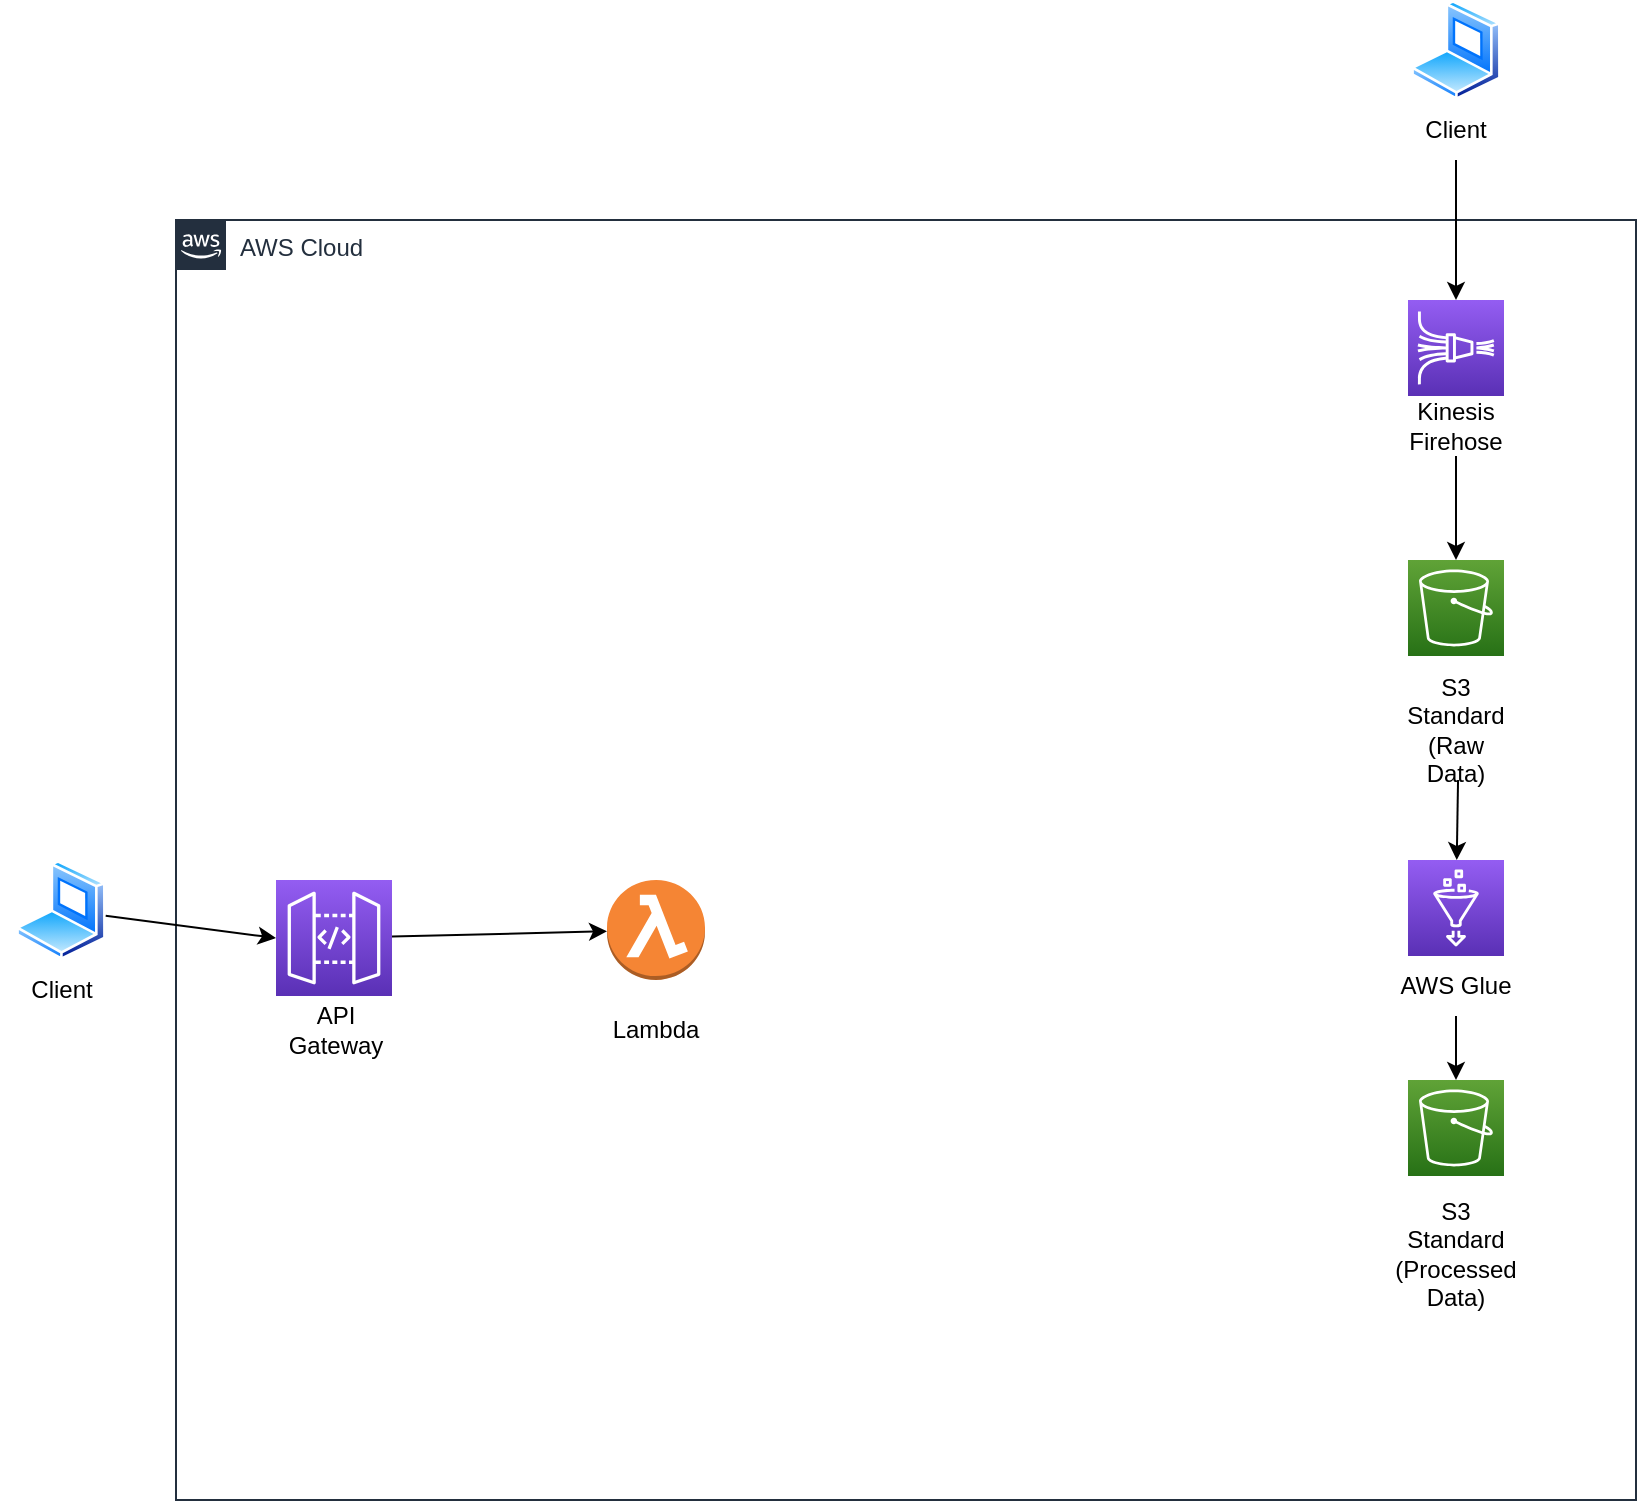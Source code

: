 <mxfile version="16.6.6" type="github">
  <diagram id="8NTqn93gWnW2YLTQEPx9" name="Page-1">
    <mxGraphModel dx="1422" dy="1862" grid="1" gridSize="10" guides="1" tooltips="1" connect="1" arrows="1" fold="1" page="1" pageScale="1" pageWidth="850" pageHeight="1100" math="0" shadow="0">
      <root>
        <mxCell id="0" />
        <mxCell id="1" parent="0" />
        <mxCell id="WtAKPwelO9aeJDnpv6He-3" value="AWS Cloud" style="points=[[0,0],[0.25,0],[0.5,0],[0.75,0],[1,0],[1,0.25],[1,0.5],[1,0.75],[1,1],[0.75,1],[0.5,1],[0.25,1],[0,1],[0,0.75],[0,0.5],[0,0.25]];outlineConnect=0;gradientColor=none;html=1;whiteSpace=wrap;fontSize=12;fontStyle=0;container=1;pointerEvents=0;collapsible=0;recursiveResize=0;shape=mxgraph.aws4.group;grIcon=mxgraph.aws4.group_aws_cloud_alt;strokeColor=#232F3E;fillColor=none;verticalAlign=top;align=left;spacingLeft=30;fontColor=#232F3E;dashed=0;" parent="1" vertex="1">
          <mxGeometry x="100" y="100" width="730" height="640" as="geometry" />
        </mxCell>
        <mxCell id="WtAKPwelO9aeJDnpv6He-11" value="" style="group" parent="WtAKPwelO9aeJDnpv6He-3" vertex="1" connectable="0">
          <mxGeometry x="610" y="40" width="60" height="78" as="geometry" />
        </mxCell>
        <mxCell id="WtAKPwelO9aeJDnpv6He-9" value="" style="sketch=0;points=[[0,0,0],[0.25,0,0],[0.5,0,0],[0.75,0,0],[1,0,0],[0,1,0],[0.25,1,0],[0.5,1,0],[0.75,1,0],[1,1,0],[0,0.25,0],[0,0.5,0],[0,0.75,0],[1,0.25,0],[1,0.5,0],[1,0.75,0]];outlineConnect=0;fontColor=#232F3E;gradientColor=#945DF2;gradientDirection=north;fillColor=#5A30B5;strokeColor=#ffffff;dashed=0;verticalLabelPosition=bottom;verticalAlign=top;align=center;html=1;fontSize=12;fontStyle=0;aspect=fixed;shape=mxgraph.aws4.resourceIcon;resIcon=mxgraph.aws4.kinesis_data_firehose;" parent="WtAKPwelO9aeJDnpv6He-11" vertex="1">
          <mxGeometry x="6" width="48" height="48" as="geometry" />
        </mxCell>
        <mxCell id="WtAKPwelO9aeJDnpv6He-10" value="Kinesis Firehose" style="text;html=1;strokeColor=none;fillColor=none;align=center;verticalAlign=middle;whiteSpace=wrap;rounded=0;" parent="WtAKPwelO9aeJDnpv6He-11" vertex="1">
          <mxGeometry y="48" width="60" height="30" as="geometry" />
        </mxCell>
        <mxCell id="A3XrzvGRtBCsT0RXqucP-3" value="" style="group" vertex="1" connectable="0" parent="WtAKPwelO9aeJDnpv6He-3">
          <mxGeometry x="50" y="330" width="60" height="90" as="geometry" />
        </mxCell>
        <mxCell id="A3XrzvGRtBCsT0RXqucP-1" value="" style="sketch=0;points=[[0,0,0],[0.25,0,0],[0.5,0,0],[0.75,0,0],[1,0,0],[0,1,0],[0.25,1,0],[0.5,1,0],[0.75,1,0],[1,1,0],[0,0.25,0],[0,0.5,0],[0,0.75,0],[1,0.25,0],[1,0.5,0],[1,0.75,0]];outlineConnect=0;fontColor=#232F3E;gradientColor=#945DF2;gradientDirection=north;fillColor=#5A30B5;strokeColor=#ffffff;dashed=0;verticalLabelPosition=bottom;verticalAlign=top;align=center;html=1;fontSize=12;fontStyle=0;aspect=fixed;shape=mxgraph.aws4.resourceIcon;resIcon=mxgraph.aws4.api_gateway;" vertex="1" parent="A3XrzvGRtBCsT0RXqucP-3">
          <mxGeometry width="58" height="58" as="geometry" />
        </mxCell>
        <mxCell id="A3XrzvGRtBCsT0RXqucP-2" value="API Gateway" style="text;html=1;strokeColor=none;fillColor=none;align=center;verticalAlign=middle;whiteSpace=wrap;rounded=0;" vertex="1" parent="A3XrzvGRtBCsT0RXqucP-3">
          <mxGeometry y="60" width="60" height="30" as="geometry" />
        </mxCell>
        <mxCell id="A3XrzvGRtBCsT0RXqucP-6" value="" style="group" vertex="1" connectable="0" parent="WtAKPwelO9aeJDnpv6He-3">
          <mxGeometry x="210" y="330" width="60" height="90" as="geometry" />
        </mxCell>
        <mxCell id="A3XrzvGRtBCsT0RXqucP-5" value="Lambda" style="text;html=1;strokeColor=none;fillColor=none;align=center;verticalAlign=middle;whiteSpace=wrap;rounded=0;" vertex="1" parent="A3XrzvGRtBCsT0RXqucP-6">
          <mxGeometry y="60" width="60" height="30" as="geometry" />
        </mxCell>
        <mxCell id="A3XrzvGRtBCsT0RXqucP-4" value="" style="outlineConnect=0;dashed=0;verticalLabelPosition=bottom;verticalAlign=top;align=center;html=1;shape=mxgraph.aws3.lambda_function;fillColor=#F58534;gradientColor=none;" vertex="1" parent="A3XrzvGRtBCsT0RXqucP-6">
          <mxGeometry x="5.5" width="49" height="50" as="geometry" />
        </mxCell>
        <mxCell id="A3XrzvGRtBCsT0RXqucP-9" value="" style="endArrow=classic;html=1;rounded=0;" edge="1" parent="WtAKPwelO9aeJDnpv6He-3" source="A3XrzvGRtBCsT0RXqucP-1" target="A3XrzvGRtBCsT0RXqucP-4">
          <mxGeometry width="50" height="50" relative="1" as="geometry">
            <mxPoint x="300" y="330" as="sourcePoint" />
            <mxPoint x="350" y="280" as="targetPoint" />
          </mxGeometry>
        </mxCell>
        <mxCell id="A3XrzvGRtBCsT0RXqucP-20" value="" style="endArrow=classic;html=1;rounded=0;exitX=0.5;exitY=1;exitDx=0;exitDy=0;" edge="1" parent="WtAKPwelO9aeJDnpv6He-3" source="WtAKPwelO9aeJDnpv6He-10" target="A3XrzvGRtBCsT0RXqucP-16">
          <mxGeometry width="50" height="50" relative="1" as="geometry">
            <mxPoint x="300" y="300" as="sourcePoint" />
            <mxPoint x="350" y="250" as="targetPoint" />
          </mxGeometry>
        </mxCell>
        <mxCell id="A3XrzvGRtBCsT0RXqucP-23" value="" style="group" vertex="1" connectable="0" parent="WtAKPwelO9aeJDnpv6He-3">
          <mxGeometry x="610" y="170" width="60" height="78" as="geometry" />
        </mxCell>
        <mxCell id="A3XrzvGRtBCsT0RXqucP-16" value="" style="sketch=0;points=[[0,0,0],[0.25,0,0],[0.5,0,0],[0.75,0,0],[1,0,0],[0,1,0],[0.25,1,0],[0.5,1,0],[0.75,1,0],[1,1,0],[0,0.25,0],[0,0.5,0],[0,0.75,0],[1,0.25,0],[1,0.5,0],[1,0.75,0]];outlineConnect=0;fontColor=#232F3E;gradientColor=#60A337;gradientDirection=north;fillColor=#277116;strokeColor=#ffffff;dashed=0;verticalLabelPosition=bottom;verticalAlign=top;align=center;html=1;fontSize=12;fontStyle=0;aspect=fixed;shape=mxgraph.aws4.resourceIcon;resIcon=mxgraph.aws4.s3;" vertex="1" parent="A3XrzvGRtBCsT0RXqucP-23">
          <mxGeometry x="6" width="48" height="48" as="geometry" />
        </mxCell>
        <mxCell id="A3XrzvGRtBCsT0RXqucP-24" value="" style="sketch=0;points=[[0,0,0],[0.25,0,0],[0.5,0,0],[0.75,0,0],[1,0,0],[0,1,0],[0.25,1,0],[0.5,1,0],[0.75,1,0],[1,1,0],[0,0.25,0],[0,0.5,0],[0,0.75,0],[1,0.25,0],[1,0.5,0],[1,0.75,0]];outlineConnect=0;fontColor=#232F3E;gradientColor=#945DF2;gradientDirection=north;fillColor=#5A30B5;strokeColor=#ffffff;dashed=0;verticalLabelPosition=bottom;verticalAlign=top;align=center;html=1;fontSize=12;fontStyle=0;aspect=fixed;shape=mxgraph.aws4.resourceIcon;resIcon=mxgraph.aws4.glue;" vertex="1" parent="WtAKPwelO9aeJDnpv6He-3">
          <mxGeometry x="616" y="320" width="48" height="48" as="geometry" />
        </mxCell>
        <mxCell id="A3XrzvGRtBCsT0RXqucP-25" value="AWS Glue" style="text;html=1;strokeColor=none;fillColor=none;align=center;verticalAlign=middle;whiteSpace=wrap;rounded=0;" vertex="1" parent="WtAKPwelO9aeJDnpv6He-3">
          <mxGeometry x="610" y="368" width="60" height="30" as="geometry" />
        </mxCell>
        <mxCell id="A3XrzvGRtBCsT0RXqucP-27" value="" style="group" vertex="1" connectable="0" parent="WtAKPwelO9aeJDnpv6He-3">
          <mxGeometry x="610" y="430" width="60" height="90" as="geometry" />
        </mxCell>
        <mxCell id="A3XrzvGRtBCsT0RXqucP-28" value="" style="sketch=0;points=[[0,0,0],[0.25,0,0],[0.5,0,0],[0.75,0,0],[1,0,0],[0,1,0],[0.25,1,0],[0.5,1,0],[0.75,1,0],[1,1,0],[0,0.25,0],[0,0.5,0],[0,0.75,0],[1,0.25,0],[1,0.5,0],[1,0.75,0]];outlineConnect=0;fontColor=#232F3E;gradientColor=#60A337;gradientDirection=north;fillColor=#277116;strokeColor=#ffffff;dashed=0;verticalLabelPosition=bottom;verticalAlign=top;align=center;html=1;fontSize=12;fontStyle=0;aspect=fixed;shape=mxgraph.aws4.resourceIcon;resIcon=mxgraph.aws4.s3;" vertex="1" parent="A3XrzvGRtBCsT0RXqucP-27">
          <mxGeometry x="6" width="48" height="48" as="geometry" />
        </mxCell>
        <mxCell id="A3XrzvGRtBCsT0RXqucP-29" value="S3 Standard (Processed Data)" style="text;html=1;strokeColor=none;fillColor=none;align=center;verticalAlign=middle;whiteSpace=wrap;rounded=0;" vertex="1" parent="A3XrzvGRtBCsT0RXqucP-27">
          <mxGeometry y="69.231" width="60" height="34.615" as="geometry" />
        </mxCell>
        <mxCell id="A3XrzvGRtBCsT0RXqucP-31" value="" style="endArrow=classic;html=1;rounded=0;" edge="1" parent="WtAKPwelO9aeJDnpv6He-3" source="A3XrzvGRtBCsT0RXqucP-25" target="A3XrzvGRtBCsT0RXqucP-28">
          <mxGeometry width="50" height="50" relative="1" as="geometry">
            <mxPoint x="300" y="290" as="sourcePoint" />
            <mxPoint x="350" y="240" as="targetPoint" />
          </mxGeometry>
        </mxCell>
        <mxCell id="A3XrzvGRtBCsT0RXqucP-22" value="S3 Standard (Raw Data)" style="text;html=1;strokeColor=none;fillColor=none;align=center;verticalAlign=middle;whiteSpace=wrap;rounded=0;" vertex="1" parent="WtAKPwelO9aeJDnpv6He-3">
          <mxGeometry x="610" y="240" width="60" height="30" as="geometry" />
        </mxCell>
        <mxCell id="A3XrzvGRtBCsT0RXqucP-32" value="" style="endArrow=classic;html=1;rounded=0;exitX=0.517;exitY=1.333;exitDx=0;exitDy=0;exitPerimeter=0;" edge="1" parent="WtAKPwelO9aeJDnpv6He-3" source="A3XrzvGRtBCsT0RXqucP-22" target="A3XrzvGRtBCsT0RXqucP-24">
          <mxGeometry width="50" height="50" relative="1" as="geometry">
            <mxPoint x="300" y="260" as="sourcePoint" />
            <mxPoint x="350" y="210" as="targetPoint" />
          </mxGeometry>
        </mxCell>
        <mxCell id="WtAKPwelO9aeJDnpv6He-12" value="" style="group" parent="1" vertex="1" connectable="0">
          <mxGeometry x="12.5" y="420" width="60" height="80" as="geometry" />
        </mxCell>
        <mxCell id="WtAKPwelO9aeJDnpv6He-4" value="" style="aspect=fixed;perimeter=ellipsePerimeter;html=1;align=center;shadow=0;dashed=0;spacingTop=3;image;image=img/lib/active_directory/laptop_client.svg;" parent="WtAKPwelO9aeJDnpv6He-12" vertex="1">
          <mxGeometry x="7.5" width="45" height="50" as="geometry" />
        </mxCell>
        <mxCell id="WtAKPwelO9aeJDnpv6He-5" value="Client" style="text;html=1;strokeColor=none;fillColor=none;align=center;verticalAlign=middle;whiteSpace=wrap;rounded=0;" parent="WtAKPwelO9aeJDnpv6He-12" vertex="1">
          <mxGeometry y="50" width="60" height="30" as="geometry" />
        </mxCell>
        <mxCell id="A3XrzvGRtBCsT0RXqucP-7" value="" style="endArrow=classic;html=1;rounded=0;entryX=0;entryY=0.5;entryDx=0;entryDy=0;entryPerimeter=0;" edge="1" parent="1" source="WtAKPwelO9aeJDnpv6He-4" target="A3XrzvGRtBCsT0RXqucP-1">
          <mxGeometry width="50" height="50" relative="1" as="geometry">
            <mxPoint x="400" y="410" as="sourcePoint" />
            <mxPoint x="450" y="360" as="targetPoint" />
          </mxGeometry>
        </mxCell>
        <mxCell id="A3XrzvGRtBCsT0RXqucP-10" value="" style="endArrow=classic;html=1;rounded=0;" edge="1" parent="1" target="WtAKPwelO9aeJDnpv6He-9">
          <mxGeometry width="50" height="50" relative="1" as="geometry">
            <mxPoint x="740" y="70" as="sourcePoint" />
            <mxPoint x="450" y="360" as="targetPoint" />
          </mxGeometry>
        </mxCell>
        <mxCell id="A3XrzvGRtBCsT0RXqucP-12" value="" style="group" vertex="1" connectable="0" parent="1">
          <mxGeometry x="710" y="-10" width="60" height="80" as="geometry" />
        </mxCell>
        <mxCell id="A3XrzvGRtBCsT0RXqucP-13" value="" style="aspect=fixed;perimeter=ellipsePerimeter;html=1;align=center;shadow=0;dashed=0;spacingTop=3;image;image=img/lib/active_directory/laptop_client.svg;" vertex="1" parent="A3XrzvGRtBCsT0RXqucP-12">
          <mxGeometry x="7.5" width="45" height="50" as="geometry" />
        </mxCell>
        <mxCell id="A3XrzvGRtBCsT0RXqucP-14" value="Client" style="text;html=1;strokeColor=none;fillColor=none;align=center;verticalAlign=middle;whiteSpace=wrap;rounded=0;" vertex="1" parent="A3XrzvGRtBCsT0RXqucP-12">
          <mxGeometry y="50" width="60" height="30" as="geometry" />
        </mxCell>
      </root>
    </mxGraphModel>
  </diagram>
</mxfile>

